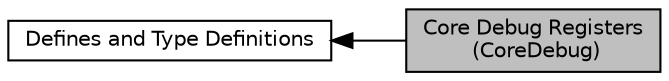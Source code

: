 digraph "Core Debug Registers (CoreDebug)"
{
  edge [fontname="Helvetica",fontsize="10",labelfontname="Helvetica",labelfontsize="10"];
  node [fontname="Helvetica",fontsize="10",shape=record];
  rankdir=LR;
  Node0 [label="Core Debug Registers\l (CoreDebug)",height=0.2,width=0.4,color="black", fillcolor="grey75", style="filled", fontcolor="black"];
  Node1 [label="Defines and Type Definitions",height=0.2,width=0.4,color="black", fillcolor="white", style="filled",URL="$group___c_m_s_i_s__core__register.html",tooltip="Type definitions and defines for Cortex-M processor based devices. "];
  Node1->Node0 [shape=plaintext, dir="back", style="solid"];
}
